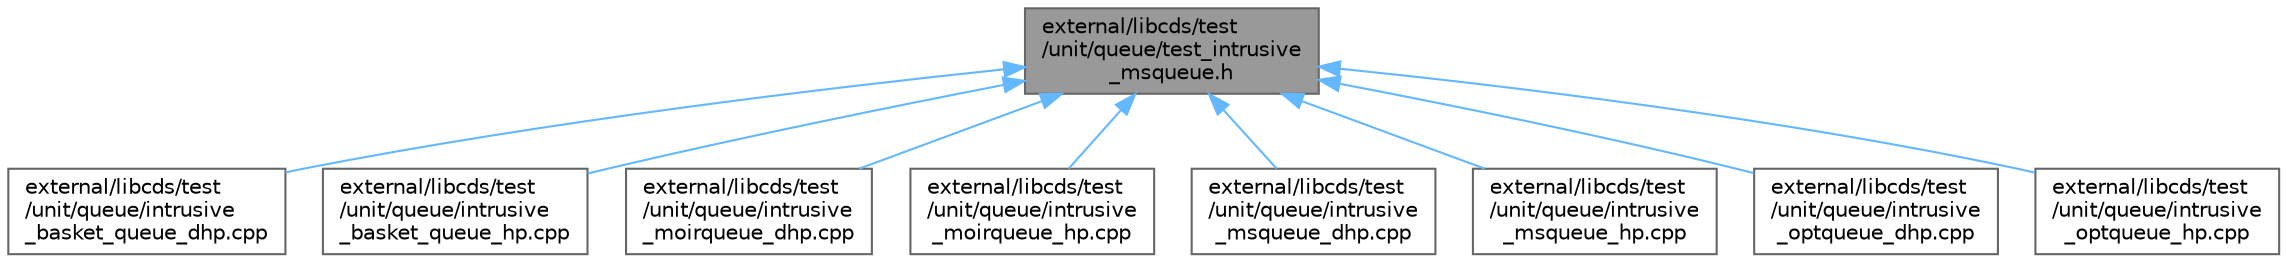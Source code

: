 digraph "external/libcds/test/unit/queue/test_intrusive_msqueue.h"
{
 // LATEX_PDF_SIZE
  bgcolor="transparent";
  edge [fontname=Helvetica,fontsize=10,labelfontname=Helvetica,labelfontsize=10];
  node [fontname=Helvetica,fontsize=10,shape=box,height=0.2,width=0.4];
  Node1 [id="Node000001",label="external/libcds/test\l/unit/queue/test_intrusive\l_msqueue.h",height=0.2,width=0.4,color="gray40", fillcolor="grey60", style="filled", fontcolor="black",tooltip=" "];
  Node1 -> Node2 [id="edge1_Node000001_Node000002",dir="back",color="steelblue1",style="solid",tooltip=" "];
  Node2 [id="Node000002",label="external/libcds/test\l/unit/queue/intrusive\l_basket_queue_dhp.cpp",height=0.2,width=0.4,color="grey40", fillcolor="white", style="filled",URL="$intrusive__basket__queue__dhp_8cpp.html",tooltip=" "];
  Node1 -> Node3 [id="edge2_Node000001_Node000003",dir="back",color="steelblue1",style="solid",tooltip=" "];
  Node3 [id="Node000003",label="external/libcds/test\l/unit/queue/intrusive\l_basket_queue_hp.cpp",height=0.2,width=0.4,color="grey40", fillcolor="white", style="filled",URL="$intrusive__basket__queue__hp_8cpp.html",tooltip=" "];
  Node1 -> Node4 [id="edge3_Node000001_Node000004",dir="back",color="steelblue1",style="solid",tooltip=" "];
  Node4 [id="Node000004",label="external/libcds/test\l/unit/queue/intrusive\l_moirqueue_dhp.cpp",height=0.2,width=0.4,color="grey40", fillcolor="white", style="filled",URL="$intrusive__moirqueue__dhp_8cpp.html",tooltip=" "];
  Node1 -> Node5 [id="edge4_Node000001_Node000005",dir="back",color="steelblue1",style="solid",tooltip=" "];
  Node5 [id="Node000005",label="external/libcds/test\l/unit/queue/intrusive\l_moirqueue_hp.cpp",height=0.2,width=0.4,color="grey40", fillcolor="white", style="filled",URL="$intrusive__moirqueue__hp_8cpp.html",tooltip=" "];
  Node1 -> Node6 [id="edge5_Node000001_Node000006",dir="back",color="steelblue1",style="solid",tooltip=" "];
  Node6 [id="Node000006",label="external/libcds/test\l/unit/queue/intrusive\l_msqueue_dhp.cpp",height=0.2,width=0.4,color="grey40", fillcolor="white", style="filled",URL="$intrusive__msqueue__dhp_8cpp.html",tooltip=" "];
  Node1 -> Node7 [id="edge6_Node000001_Node000007",dir="back",color="steelblue1",style="solid",tooltip=" "];
  Node7 [id="Node000007",label="external/libcds/test\l/unit/queue/intrusive\l_msqueue_hp.cpp",height=0.2,width=0.4,color="grey40", fillcolor="white", style="filled",URL="$intrusive__msqueue__hp_8cpp.html",tooltip=" "];
  Node1 -> Node8 [id="edge7_Node000001_Node000008",dir="back",color="steelblue1",style="solid",tooltip=" "];
  Node8 [id="Node000008",label="external/libcds/test\l/unit/queue/intrusive\l_optqueue_dhp.cpp",height=0.2,width=0.4,color="grey40", fillcolor="white", style="filled",URL="$intrusive__optqueue__dhp_8cpp.html",tooltip=" "];
  Node1 -> Node9 [id="edge8_Node000001_Node000009",dir="back",color="steelblue1",style="solid",tooltip=" "];
  Node9 [id="Node000009",label="external/libcds/test\l/unit/queue/intrusive\l_optqueue_hp.cpp",height=0.2,width=0.4,color="grey40", fillcolor="white", style="filled",URL="$intrusive__optqueue__hp_8cpp.html",tooltip=" "];
}

